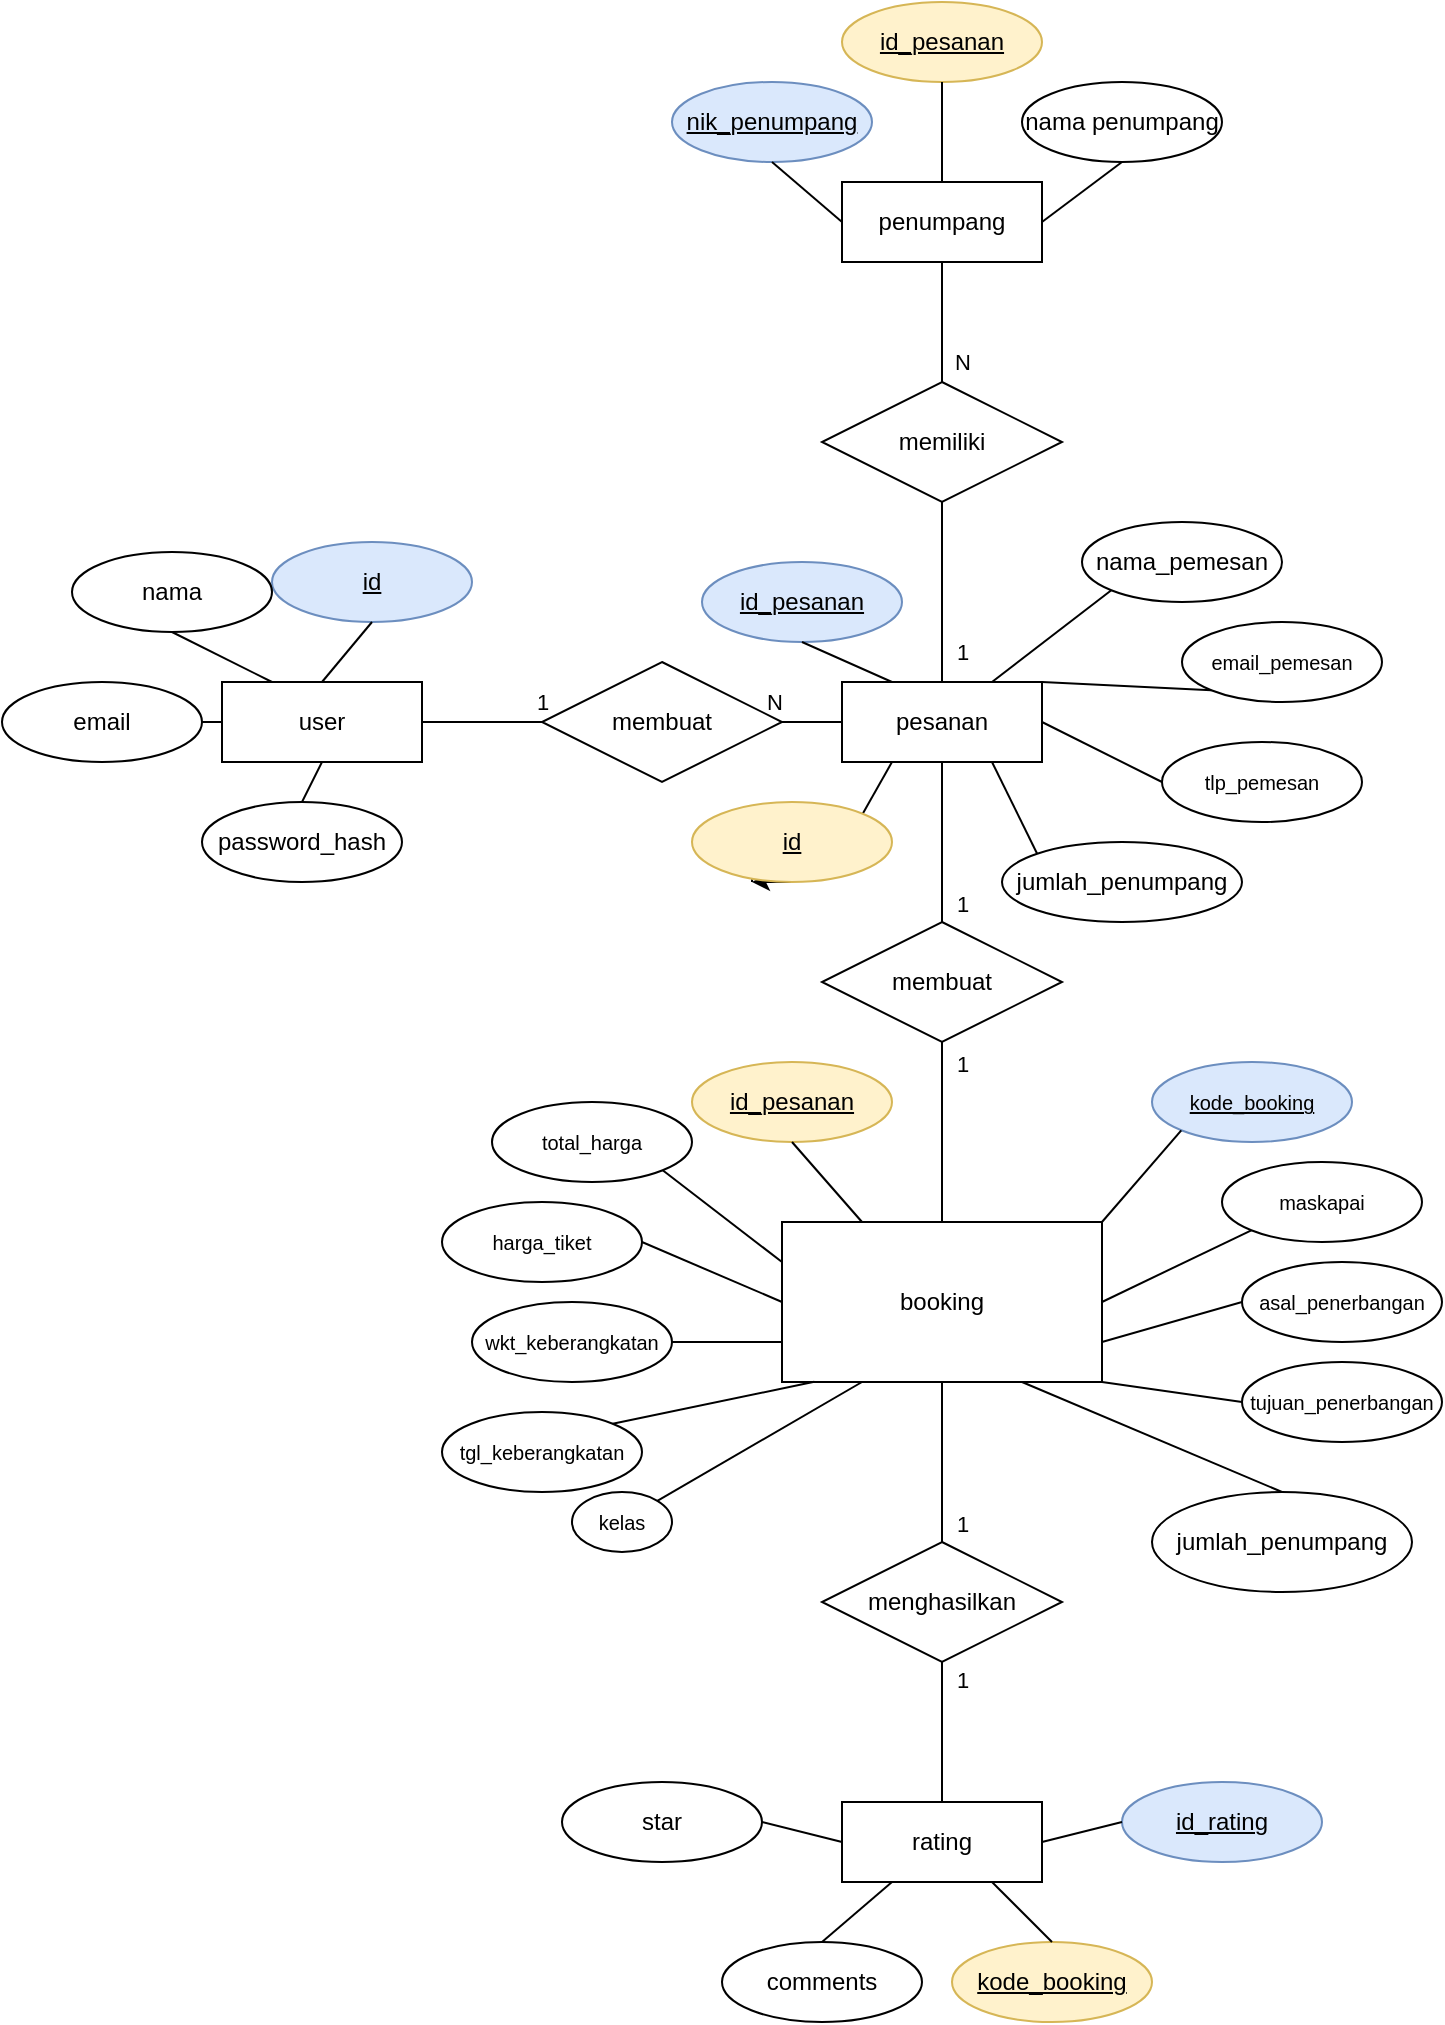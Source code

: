 <mxfile version="21.1.8" type="device">
  <diagram id="R2lEEEUBdFMjLlhIrx00" name="Page-1">
    <mxGraphModel dx="1050" dy="562" grid="1" gridSize="10" guides="1" tooltips="1" connect="1" arrows="1" fold="1" page="1" pageScale="1" pageWidth="850" pageHeight="1100" math="0" shadow="0" extFonts="Permanent Marker^https://fonts.googleapis.com/css?family=Permanent+Marker">
      <root>
        <mxCell id="0" />
        <mxCell id="1" parent="0" />
        <mxCell id="cbsw2s5uwA30YLcsl4jI-1" value="user" style="whiteSpace=wrap;html=1;align=center;" parent="1" vertex="1">
          <mxGeometry x="175" y="385" width="100" height="40" as="geometry" />
        </mxCell>
        <mxCell id="cbsw2s5uwA30YLcsl4jI-2" value="penumpang" style="whiteSpace=wrap;html=1;align=center;" parent="1" vertex="1">
          <mxGeometry x="485" y="135" width="100" height="40" as="geometry" />
        </mxCell>
        <mxCell id="cbsw2s5uwA30YLcsl4jI-5" value="pesanan" style="whiteSpace=wrap;html=1;align=center;" parent="1" vertex="1">
          <mxGeometry x="485" y="385" width="100" height="40" as="geometry" />
        </mxCell>
        <mxCell id="cbsw2s5uwA30YLcsl4jI-6" value="booking" style="whiteSpace=wrap;html=1;align=center;" parent="1" vertex="1">
          <mxGeometry x="455" y="655" width="160" height="80" as="geometry" />
        </mxCell>
        <mxCell id="cbsw2s5uwA30YLcsl4jI-8" value="" style="endArrow=none;html=1;rounded=0;entryX=0;entryY=0.5;entryDx=0;entryDy=0;exitX=1;exitY=0.5;exitDx=0;exitDy=0;" parent="1" source="cbsw2s5uwA30YLcsl4jI-9" target="cbsw2s5uwA30YLcsl4jI-1" edge="1">
          <mxGeometry width="50" height="50" relative="1" as="geometry">
            <mxPoint x="125" y="365" as="sourcePoint" />
            <mxPoint x="175" y="545" as="targetPoint" />
          </mxGeometry>
        </mxCell>
        <mxCell id="cbsw2s5uwA30YLcsl4jI-9" value="email" style="ellipse;whiteSpace=wrap;html=1;align=center;" parent="1" vertex="1">
          <mxGeometry x="65" y="385" width="100" height="40" as="geometry" />
        </mxCell>
        <mxCell id="cbsw2s5uwA30YLcsl4jI-10" value="id" style="ellipse;whiteSpace=wrap;html=1;align=center;fontStyle=4;fillColor=#dae8fc;strokeColor=#6c8ebf;" parent="1" vertex="1">
          <mxGeometry x="200" y="315" width="100" height="40" as="geometry" />
        </mxCell>
        <mxCell id="cbsw2s5uwA30YLcsl4jI-12" value="password_hash" style="ellipse;whiteSpace=wrap;html=1;align=center;" parent="1" vertex="1">
          <mxGeometry x="165" y="445" width="100" height="40" as="geometry" />
        </mxCell>
        <mxCell id="cbsw2s5uwA30YLcsl4jI-13" value="nama" style="ellipse;whiteSpace=wrap;html=1;align=center;" parent="1" vertex="1">
          <mxGeometry x="100" y="320" width="100" height="40" as="geometry" />
        </mxCell>
        <mxCell id="cbsw2s5uwA30YLcsl4jI-14" value="" style="endArrow=none;html=1;rounded=0;entryX=0.25;entryY=0;entryDx=0;entryDy=0;exitX=0.5;exitY=1;exitDx=0;exitDy=0;" parent="1" source="cbsw2s5uwA30YLcsl4jI-13" target="cbsw2s5uwA30YLcsl4jI-1" edge="1">
          <mxGeometry width="50" height="50" relative="1" as="geometry">
            <mxPoint x="75" y="375" as="sourcePoint" />
            <mxPoint x="185" y="395" as="targetPoint" />
          </mxGeometry>
        </mxCell>
        <mxCell id="cbsw2s5uwA30YLcsl4jI-16" value="" style="endArrow=none;html=1;rounded=0;entryX=0.5;entryY=0;entryDx=0;entryDy=0;exitX=0.5;exitY=1;exitDx=0;exitDy=0;" parent="1" source="cbsw2s5uwA30YLcsl4jI-10" target="cbsw2s5uwA30YLcsl4jI-1" edge="1">
          <mxGeometry width="50" height="50" relative="1" as="geometry">
            <mxPoint x="185" y="335" as="sourcePoint" />
            <mxPoint x="210" y="395" as="targetPoint" />
          </mxGeometry>
        </mxCell>
        <mxCell id="cbsw2s5uwA30YLcsl4jI-17" value="" style="endArrow=none;html=1;rounded=0;entryX=0.5;entryY=1;entryDx=0;entryDy=0;exitX=0.5;exitY=0;exitDx=0;exitDy=0;" parent="1" source="cbsw2s5uwA30YLcsl4jI-12" target="cbsw2s5uwA30YLcsl4jI-1" edge="1">
          <mxGeometry width="50" height="50" relative="1" as="geometry">
            <mxPoint x="75" y="375" as="sourcePoint" />
            <mxPoint x="185" y="395" as="targetPoint" />
          </mxGeometry>
        </mxCell>
        <mxCell id="cbsw2s5uwA30YLcsl4jI-21" value="membuat" style="shape=rhombus;perimeter=rhombusPerimeter;whiteSpace=wrap;html=1;align=center;" parent="1" vertex="1">
          <mxGeometry x="475" y="505" width="120" height="60" as="geometry" />
        </mxCell>
        <mxCell id="cbsw2s5uwA30YLcsl4jI-24" value="1" style="endArrow=none;html=1;rounded=0;entryX=0;entryY=0.5;entryDx=0;entryDy=0;exitX=1;exitY=0.5;exitDx=0;exitDy=0;" parent="1" source="cbsw2s5uwA30YLcsl4jI-1" edge="1">
          <mxGeometry x="0.714" y="10" width="50" height="50" relative="1" as="geometry">
            <mxPoint x="355" y="365" as="sourcePoint" />
            <mxPoint x="345" y="405" as="targetPoint" />
            <mxPoint as="offset" />
          </mxGeometry>
        </mxCell>
        <mxCell id="cbsw2s5uwA30YLcsl4jI-25" value="N" style="endArrow=none;html=1;rounded=0;entryX=0;entryY=0.5;entryDx=0;entryDy=0;exitX=1;exitY=0.5;exitDx=0;exitDy=0;" parent="1" target="cbsw2s5uwA30YLcsl4jI-5" edge="1">
          <mxGeometry x="-0.714" y="10" width="50" height="50" relative="1" as="geometry">
            <mxPoint x="445" y="405" as="sourcePoint" />
            <mxPoint x="435" y="365" as="targetPoint" />
            <mxPoint as="offset" />
          </mxGeometry>
        </mxCell>
        <mxCell id="cbsw2s5uwA30YLcsl4jI-26" value="1" style="endArrow=none;html=1;rounded=0;entryX=0.5;entryY=0;entryDx=0;entryDy=0;exitX=0.5;exitY=1;exitDx=0;exitDy=0;" parent="1" source="cbsw2s5uwA30YLcsl4jI-5" target="cbsw2s5uwA30YLcsl4jI-21" edge="1">
          <mxGeometry x="0.778" y="10" width="50" height="50" relative="1" as="geometry">
            <mxPoint x="375" y="385" as="sourcePoint" />
            <mxPoint x="445" y="375" as="targetPoint" />
            <mxPoint as="offset" />
          </mxGeometry>
        </mxCell>
        <mxCell id="cbsw2s5uwA30YLcsl4jI-27" value="1" style="endArrow=none;html=1;rounded=0;entryX=0.5;entryY=1;entryDx=0;entryDy=0;exitX=0.5;exitY=0;exitDx=0;exitDy=0;" parent="1" source="cbsw2s5uwA30YLcsl4jI-6" target="cbsw2s5uwA30YLcsl4jI-21" edge="1">
          <mxGeometry x="0.75" y="-10" width="50" height="50" relative="1" as="geometry">
            <mxPoint x="385" y="395" as="sourcePoint" />
            <mxPoint x="455" y="385" as="targetPoint" />
            <mxPoint as="offset" />
          </mxGeometry>
        </mxCell>
        <mxCell id="cbsw2s5uwA30YLcsl4jI-29" value="N" style="endArrow=none;html=1;rounded=0;entryX=0.5;entryY=0;entryDx=0;entryDy=0;exitX=0.5;exitY=1;exitDx=0;exitDy=0;" parent="1" source="cbsw2s5uwA30YLcsl4jI-2" target="_WI1TuEGPHx-UAho9HKx-4" edge="1">
          <mxGeometry x="0.66" y="10" width="50" height="50" relative="1" as="geometry">
            <mxPoint x="405" y="415" as="sourcePoint" />
            <mxPoint x="475" y="405" as="targetPoint" />
            <mxPoint as="offset" />
          </mxGeometry>
        </mxCell>
        <mxCell id="cbsw2s5uwA30YLcsl4jI-38" value="nama_pemesan" style="ellipse;whiteSpace=wrap;html=1;align=center;" parent="1" vertex="1">
          <mxGeometry x="605" y="305" width="100" height="40" as="geometry" />
        </mxCell>
        <mxCell id="cbsw2s5uwA30YLcsl4jI-39" value="id_pesanan" style="ellipse;whiteSpace=wrap;html=1;align=center;fontStyle=4;fillColor=#dae8fc;strokeColor=#6c8ebf;" parent="1" vertex="1">
          <mxGeometry x="415" y="325" width="100" height="40" as="geometry" />
        </mxCell>
        <mxCell id="cbsw2s5uwA30YLcsl4jI-40" value="&lt;font style=&quot;font-size: 10px;&quot;&gt;email_pemesan&lt;/font&gt;" style="ellipse;whiteSpace=wrap;html=1;align=center;" parent="1" vertex="1">
          <mxGeometry x="655" y="355" width="100" height="40" as="geometry" />
        </mxCell>
        <mxCell id="cbsw2s5uwA30YLcsl4jI-41" value="&lt;font style=&quot;font-size: 10px;&quot;&gt;tlp_pemesan&lt;/font&gt;" style="ellipse;whiteSpace=wrap;html=1;align=center;" parent="1" vertex="1">
          <mxGeometry x="645" y="415" width="100" height="40" as="geometry" />
        </mxCell>
        <mxCell id="cbsw2s5uwA30YLcsl4jI-42" value="jumlah_penumpang" style="ellipse;whiteSpace=wrap;html=1;align=center;" parent="1" vertex="1">
          <mxGeometry x="565" y="465" width="120" height="40" as="geometry" />
        </mxCell>
        <mxCell id="cbsw2s5uwA30YLcsl4jI-46" value="&lt;font style=&quot;font-size: 10px;&quot;&gt;kelas&lt;/font&gt;" style="ellipse;whiteSpace=wrap;html=1;align=center;" parent="1" vertex="1">
          <mxGeometry x="350" y="790" width="50" height="30" as="geometry" />
        </mxCell>
        <mxCell id="cbsw2s5uwA30YLcsl4jI-47" value="jumlah_penumpang" style="ellipse;whiteSpace=wrap;html=1;align=center;" parent="1" vertex="1">
          <mxGeometry x="640" y="790" width="130" height="50" as="geometry" />
        </mxCell>
        <mxCell id="cbsw2s5uwA30YLcsl4jI-48" value="" style="endArrow=none;html=1;rounded=0;entryX=0.5;entryY=1;entryDx=0;entryDy=0;exitX=0.25;exitY=0;exitDx=0;exitDy=0;" parent="1" source="cbsw2s5uwA30YLcsl4jI-5" target="cbsw2s5uwA30YLcsl4jI-39" edge="1">
          <mxGeometry width="50" height="50" relative="1" as="geometry">
            <mxPoint x="430" y="390" as="sourcePoint" />
            <mxPoint x="455" y="345" as="targetPoint" />
          </mxGeometry>
        </mxCell>
        <mxCell id="cbsw2s5uwA30YLcsl4jI-49" value="" style="endArrow=none;html=1;rounded=0;entryX=0;entryY=1;entryDx=0;entryDy=0;exitX=0.75;exitY=0;exitDx=0;exitDy=0;" parent="1" source="cbsw2s5uwA30YLcsl4jI-5" target="cbsw2s5uwA30YLcsl4jI-38" edge="1">
          <mxGeometry width="50" height="50" relative="1" as="geometry">
            <mxPoint x="440" y="400" as="sourcePoint" />
            <mxPoint x="465" y="355" as="targetPoint" />
          </mxGeometry>
        </mxCell>
        <mxCell id="cbsw2s5uwA30YLcsl4jI-50" value="" style="endArrow=none;html=1;rounded=0;entryX=0;entryY=1;entryDx=0;entryDy=0;exitX=1;exitY=0;exitDx=0;exitDy=0;" parent="1" source="cbsw2s5uwA30YLcsl4jI-5" target="cbsw2s5uwA30YLcsl4jI-40" edge="1">
          <mxGeometry width="50" height="50" relative="1" as="geometry">
            <mxPoint x="575" y="395" as="sourcePoint" />
            <mxPoint x="630" y="339" as="targetPoint" />
          </mxGeometry>
        </mxCell>
        <mxCell id="cbsw2s5uwA30YLcsl4jI-51" value="" style="endArrow=none;html=1;rounded=0;exitX=1;exitY=0.5;exitDx=0;exitDy=0;entryX=0;entryY=0.5;entryDx=0;entryDy=0;" parent="1" source="cbsw2s5uwA30YLcsl4jI-5" target="cbsw2s5uwA30YLcsl4jI-41" edge="1">
          <mxGeometry width="50" height="50" relative="1" as="geometry">
            <mxPoint x="585" y="405" as="sourcePoint" />
            <mxPoint x="635" y="395" as="targetPoint" />
          </mxGeometry>
        </mxCell>
        <mxCell id="cbsw2s5uwA30YLcsl4jI-52" value="" style="endArrow=none;html=1;rounded=0;entryX=0;entryY=0;entryDx=0;entryDy=0;exitX=0.75;exitY=1;exitDx=0;exitDy=0;" parent="1" source="cbsw2s5uwA30YLcsl4jI-5" target="cbsw2s5uwA30YLcsl4jI-42" edge="1">
          <mxGeometry width="50" height="50" relative="1" as="geometry">
            <mxPoint x="595" y="415" as="sourcePoint" />
            <mxPoint x="650" y="359" as="targetPoint" />
          </mxGeometry>
        </mxCell>
        <mxCell id="cbsw2s5uwA30YLcsl4jI-53" value="&lt;font style=&quot;font-size: 10px;&quot;&gt;kode_booking&lt;/font&gt;" style="ellipse;whiteSpace=wrap;html=1;align=center;fontStyle=4;fillColor=#dae8fc;strokeColor=#6c8ebf;" parent="1" vertex="1">
          <mxGeometry x="640" y="575" width="100" height="40" as="geometry" />
        </mxCell>
        <mxCell id="cbsw2s5uwA30YLcsl4jI-54" value="&lt;font style=&quot;font-size: 10px;&quot;&gt;asal_penerbangan&lt;/font&gt;" style="ellipse;whiteSpace=wrap;html=1;align=center;" parent="1" vertex="1">
          <mxGeometry x="685" y="675" width="100" height="40" as="geometry" />
        </mxCell>
        <mxCell id="cbsw2s5uwA30YLcsl4jI-55" value="&lt;font style=&quot;font-size: 10px;&quot;&gt;tujuan_penerbangan&lt;/font&gt;" style="ellipse;whiteSpace=wrap;html=1;align=center;" parent="1" vertex="1">
          <mxGeometry x="685" y="725" width="100" height="40" as="geometry" />
        </mxCell>
        <mxCell id="cbsw2s5uwA30YLcsl4jI-56" value="&lt;font style=&quot;font-size: 10px;&quot;&gt;maskapai&lt;/font&gt;" style="ellipse;whiteSpace=wrap;html=1;align=center;" parent="1" vertex="1">
          <mxGeometry x="675" y="625" width="100" height="40" as="geometry" />
        </mxCell>
        <mxCell id="cbsw2s5uwA30YLcsl4jI-58" value="id_pesanan" style="ellipse;whiteSpace=wrap;html=1;align=center;fontStyle=4;fillColor=#fff2cc;strokeColor=#d6b656;" parent="1" vertex="1">
          <mxGeometry x="485" y="45" width="100" height="40" as="geometry" />
        </mxCell>
        <mxCell id="cbsw2s5uwA30YLcsl4jI-59" value="&lt;u&gt;nik_penumpang&lt;/u&gt;" style="ellipse;whiteSpace=wrap;html=1;align=center;fillColor=#dae8fc;strokeColor=#6c8ebf;" parent="1" vertex="1">
          <mxGeometry x="400" y="85" width="100" height="40" as="geometry" />
        </mxCell>
        <mxCell id="cbsw2s5uwA30YLcsl4jI-65" value="" style="endArrow=none;html=1;rounded=0;entryX=0;entryY=1;entryDx=0;entryDy=0;exitX=1;exitY=0;exitDx=0;exitDy=0;" parent="1" source="cbsw2s5uwA30YLcsl4jI-6" target="cbsw2s5uwA30YLcsl4jI-53" edge="1">
          <mxGeometry width="50" height="50" relative="1" as="geometry">
            <mxPoint x="600" y="435" as="sourcePoint" />
            <mxPoint x="660" y="481" as="targetPoint" />
          </mxGeometry>
        </mxCell>
        <mxCell id="cbsw2s5uwA30YLcsl4jI-66" value="" style="endArrow=none;html=1;rounded=0;entryX=0;entryY=1;entryDx=0;entryDy=0;exitX=1;exitY=0.5;exitDx=0;exitDy=0;" parent="1" source="cbsw2s5uwA30YLcsl4jI-6" target="cbsw2s5uwA30YLcsl4jI-56" edge="1">
          <mxGeometry width="50" height="50" relative="1" as="geometry">
            <mxPoint x="600" y="665" as="sourcePoint" />
            <mxPoint x="645" y="605" as="targetPoint" />
          </mxGeometry>
        </mxCell>
        <mxCell id="cbsw2s5uwA30YLcsl4jI-67" value="" style="endArrow=none;html=1;rounded=0;entryX=0;entryY=0.5;entryDx=0;entryDy=0;exitX=1;exitY=0.75;exitDx=0;exitDy=0;" parent="1" source="cbsw2s5uwA30YLcsl4jI-6" target="cbsw2s5uwA30YLcsl4jI-54" edge="1">
          <mxGeometry width="50" height="50" relative="1" as="geometry">
            <mxPoint x="610" y="675" as="sourcePoint" />
            <mxPoint x="655" y="615" as="targetPoint" />
          </mxGeometry>
        </mxCell>
        <mxCell id="cbsw2s5uwA30YLcsl4jI-68" value="" style="endArrow=none;html=1;rounded=0;entryX=0;entryY=0.5;entryDx=0;entryDy=0;exitX=1;exitY=1;exitDx=0;exitDy=0;" parent="1" source="cbsw2s5uwA30YLcsl4jI-6" target="cbsw2s5uwA30YLcsl4jI-55" edge="1">
          <mxGeometry width="50" height="50" relative="1" as="geometry">
            <mxPoint x="620" y="685" as="sourcePoint" />
            <mxPoint x="665" y="625" as="targetPoint" />
          </mxGeometry>
        </mxCell>
        <mxCell id="cbsw2s5uwA30YLcsl4jI-69" value="" style="endArrow=none;html=1;rounded=0;entryX=0.5;entryY=0;entryDx=0;entryDy=0;exitX=0.75;exitY=1;exitDx=0;exitDy=0;" parent="1" source="cbsw2s5uwA30YLcsl4jI-6" target="cbsw2s5uwA30YLcsl4jI-47" edge="1">
          <mxGeometry width="50" height="50" relative="1" as="geometry">
            <mxPoint x="630" y="695" as="sourcePoint" />
            <mxPoint x="675" y="635" as="targetPoint" />
          </mxGeometry>
        </mxCell>
        <mxCell id="cbsw2s5uwA30YLcsl4jI-70" value="" style="endArrow=none;html=1;rounded=0;entryX=1;entryY=0;entryDx=0;entryDy=0;exitX=0.25;exitY=1;exitDx=0;exitDy=0;" parent="1" source="cbsw2s5uwA30YLcsl4jI-6" target="cbsw2s5uwA30YLcsl4jI-46" edge="1">
          <mxGeometry width="50" height="50" relative="1" as="geometry">
            <mxPoint x="640" y="705" as="sourcePoint" />
            <mxPoint x="685" y="645" as="targetPoint" />
          </mxGeometry>
        </mxCell>
        <mxCell id="cbsw2s5uwA30YLcsl4jI-75" value="" style="endArrow=none;html=1;rounded=0;entryX=0.5;entryY=1;entryDx=0;entryDy=0;exitX=0.5;exitY=0;exitDx=0;exitDy=0;" parent="1" source="cbsw2s5uwA30YLcsl4jI-2" target="cbsw2s5uwA30YLcsl4jI-58" edge="1">
          <mxGeometry width="50" height="50" relative="1" as="geometry">
            <mxPoint x="245" y="675" as="sourcePoint" />
            <mxPoint x="245" y="625" as="targetPoint" />
          </mxGeometry>
        </mxCell>
        <mxCell id="cbsw2s5uwA30YLcsl4jI-77" value="" style="endArrow=none;html=1;rounded=0;entryX=0.5;entryY=1;entryDx=0;entryDy=0;exitX=0;exitY=0.5;exitDx=0;exitDy=0;" parent="1" source="cbsw2s5uwA30YLcsl4jI-2" target="cbsw2s5uwA30YLcsl4jI-59" edge="1">
          <mxGeometry width="50" height="50" relative="1" as="geometry">
            <mxPoint x="265" y="695" as="sourcePoint" />
            <mxPoint x="265" y="645" as="targetPoint" />
          </mxGeometry>
        </mxCell>
        <mxCell id="cbsw2s5uwA30YLcsl4jI-82" value="nama penumpang" style="ellipse;whiteSpace=wrap;html=1;align=center;" parent="1" vertex="1">
          <mxGeometry x="575" y="85" width="100" height="40" as="geometry" />
        </mxCell>
        <mxCell id="cbsw2s5uwA30YLcsl4jI-83" value="" style="endArrow=none;html=1;rounded=0;entryX=0.5;entryY=1;entryDx=0;entryDy=0;exitX=1;exitY=0.5;exitDx=0;exitDy=0;" parent="1" source="cbsw2s5uwA30YLcsl4jI-2" target="cbsw2s5uwA30YLcsl4jI-82" edge="1">
          <mxGeometry width="50" height="50" relative="1" as="geometry">
            <mxPoint x="210" y="705" as="sourcePoint" />
            <mxPoint x="185" y="765" as="targetPoint" />
          </mxGeometry>
        </mxCell>
        <mxCell id="cbsw2s5uwA30YLcsl4jI-87" style="edgeStyle=orthogonalEdgeStyle;rounded=0;orthogonalLoop=1;jettySize=auto;html=1;exitX=0.5;exitY=1;exitDx=0;exitDy=0;" parent="1" source="_WI1TuEGPHx-UAho9HKx-16" edge="1">
          <mxGeometry relative="1" as="geometry">
            <mxPoint x="440" y="485" as="sourcePoint" />
            <mxPoint x="440" y="485" as="targetPoint" />
          </mxGeometry>
        </mxCell>
        <mxCell id="_WI1TuEGPHx-UAho9HKx-1" value="membuat" style="shape=rhombus;perimeter=rhombusPerimeter;whiteSpace=wrap;html=1;align=center;" parent="1" vertex="1">
          <mxGeometry x="335" y="375" width="120" height="60" as="geometry" />
        </mxCell>
        <mxCell id="_WI1TuEGPHx-UAho9HKx-4" value="memiliki" style="shape=rhombus;perimeter=rhombusPerimeter;whiteSpace=wrap;html=1;align=center;" parent="1" vertex="1">
          <mxGeometry x="475" y="235" width="120" height="60" as="geometry" />
        </mxCell>
        <mxCell id="_WI1TuEGPHx-UAho9HKx-5" value="1" style="endArrow=none;html=1;rounded=0;entryX=0.5;entryY=0;entryDx=0;entryDy=0;exitX=0.5;exitY=1;exitDx=0;exitDy=0;" parent="1" source="_WI1TuEGPHx-UAho9HKx-4" target="cbsw2s5uwA30YLcsl4jI-5" edge="1">
          <mxGeometry x="0.667" y="10" width="50" height="50" relative="1" as="geometry">
            <mxPoint x="575" y="185" as="sourcePoint" />
            <mxPoint x="575" y="265" as="targetPoint" />
            <mxPoint as="offset" />
          </mxGeometry>
        </mxCell>
        <mxCell id="_WI1TuEGPHx-UAho9HKx-6" value="&lt;font style=&quot;font-size: 10px;&quot;&gt;tgl_keberangkatan&lt;/font&gt;" style="ellipse;whiteSpace=wrap;html=1;align=center;" parent="1" vertex="1">
          <mxGeometry x="285" y="750" width="100" height="40" as="geometry" />
        </mxCell>
        <mxCell id="_WI1TuEGPHx-UAho9HKx-7" value="" style="endArrow=none;html=1;rounded=0;entryX=1;entryY=0;entryDx=0;entryDy=0;exitX=0.101;exitY=0.999;exitDx=0;exitDy=0;exitPerimeter=0;" parent="1" source="cbsw2s5uwA30YLcsl4jI-6" target="_WI1TuEGPHx-UAho9HKx-6" edge="1">
          <mxGeometry width="50" height="50" relative="1" as="geometry">
            <mxPoint x="470" y="600" as="sourcePoint" />
            <mxPoint x="615" y="550" as="targetPoint" />
          </mxGeometry>
        </mxCell>
        <mxCell id="_WI1TuEGPHx-UAho9HKx-8" value="&lt;font style=&quot;font-size: 10px;&quot;&gt;wkt_keberangkatan&lt;/font&gt;" style="ellipse;whiteSpace=wrap;html=1;align=center;" parent="1" vertex="1">
          <mxGeometry x="300" y="695" width="100" height="40" as="geometry" />
        </mxCell>
        <mxCell id="_WI1TuEGPHx-UAho9HKx-9" value="" style="endArrow=none;html=1;rounded=0;entryX=1;entryY=0.5;entryDx=0;entryDy=0;exitX=0;exitY=0.75;exitDx=0;exitDy=0;" parent="1" source="cbsw2s5uwA30YLcsl4jI-6" target="_WI1TuEGPHx-UAho9HKx-8" edge="1">
          <mxGeometry width="50" height="50" relative="1" as="geometry">
            <mxPoint x="525" y="685" as="sourcePoint" />
            <mxPoint x="625" y="560" as="targetPoint" />
          </mxGeometry>
        </mxCell>
        <mxCell id="_WI1TuEGPHx-UAho9HKx-10" value="&lt;font style=&quot;font-size: 10px;&quot;&gt;harga_tiket&lt;/font&gt;" style="ellipse;whiteSpace=wrap;html=1;align=center;" parent="1" vertex="1">
          <mxGeometry x="285" y="645" width="100" height="40" as="geometry" />
        </mxCell>
        <mxCell id="_WI1TuEGPHx-UAho9HKx-11" value="" style="endArrow=none;html=1;rounded=0;entryX=1;entryY=0.5;entryDx=0;entryDy=0;exitX=0;exitY=0.5;exitDx=0;exitDy=0;" parent="1" source="cbsw2s5uwA30YLcsl4jI-6" target="_WI1TuEGPHx-UAho9HKx-10" edge="1">
          <mxGeometry width="50" height="50" relative="1" as="geometry">
            <mxPoint x="445" y="665" as="sourcePoint" />
            <mxPoint x="615" y="510" as="targetPoint" />
          </mxGeometry>
        </mxCell>
        <mxCell id="_WI1TuEGPHx-UAho9HKx-12" value="&lt;font style=&quot;font-size: 10px;&quot;&gt;total_harga&lt;/font&gt;" style="ellipse;whiteSpace=wrap;html=1;align=center;" parent="1" vertex="1">
          <mxGeometry x="310" y="595" width="100" height="40" as="geometry" />
        </mxCell>
        <mxCell id="_WI1TuEGPHx-UAho9HKx-13" value="" style="endArrow=none;html=1;rounded=0;entryX=1;entryY=1;entryDx=0;entryDy=0;exitX=0;exitY=0.25;exitDx=0;exitDy=0;" parent="1" source="cbsw2s5uwA30YLcsl4jI-6" target="_WI1TuEGPHx-UAho9HKx-12" edge="1">
          <mxGeometry width="50" height="50" relative="1" as="geometry">
            <mxPoint x="465" y="705" as="sourcePoint" />
            <mxPoint x="625" y="520" as="targetPoint" />
          </mxGeometry>
        </mxCell>
        <mxCell id="_WI1TuEGPHx-UAho9HKx-14" value="id_pesanan" style="ellipse;whiteSpace=wrap;html=1;align=center;fontStyle=4;fillColor=#fff2cc;strokeColor=#d6b656;" parent="1" vertex="1">
          <mxGeometry x="410" y="575" width="100" height="40" as="geometry" />
        </mxCell>
        <mxCell id="_WI1TuEGPHx-UAho9HKx-15" value="" style="endArrow=none;html=1;rounded=0;entryX=0.5;entryY=1;entryDx=0;entryDy=0;exitX=0.25;exitY=0;exitDx=0;exitDy=0;" parent="1" source="cbsw2s5uwA30YLcsl4jI-6" target="_WI1TuEGPHx-UAho9HKx-14" edge="1">
          <mxGeometry width="50" height="50" relative="1" as="geometry">
            <mxPoint x="500" y="655" as="sourcePoint" />
            <mxPoint x="230" y="1125" as="targetPoint" />
          </mxGeometry>
        </mxCell>
        <mxCell id="_WI1TuEGPHx-UAho9HKx-17" value="" style="endArrow=none;html=1;rounded=0;entryX=0.25;entryY=1;entryDx=0;entryDy=0;exitX=1;exitY=0;exitDx=0;exitDy=0;" parent="1" source="_WI1TuEGPHx-UAho9HKx-16" target="cbsw2s5uwA30YLcsl4jI-5" edge="1">
          <mxGeometry width="50" height="50" relative="1" as="geometry">
            <mxPoint x="352.5" y="485" as="sourcePoint" />
            <mxPoint x="542.5" y="435" as="targetPoint" />
          </mxGeometry>
        </mxCell>
        <mxCell id="_WI1TuEGPHx-UAho9HKx-18" value="" style="edgeStyle=orthogonalEdgeStyle;rounded=0;orthogonalLoop=1;jettySize=auto;html=1;exitX=0.5;exitY=1;exitDx=0;exitDy=0;" parent="1" target="_WI1TuEGPHx-UAho9HKx-16" edge="1">
          <mxGeometry relative="1" as="geometry">
            <mxPoint x="440" y="485" as="sourcePoint" />
            <mxPoint x="440" y="485" as="targetPoint" />
          </mxGeometry>
        </mxCell>
        <mxCell id="_WI1TuEGPHx-UAho9HKx-16" value="id" style="ellipse;whiteSpace=wrap;html=1;align=center;fontStyle=4;fillColor=#fff2cc;strokeColor=#d6b656;" parent="1" vertex="1">
          <mxGeometry x="410" y="445" width="100" height="40" as="geometry" />
        </mxCell>
        <mxCell id="_WI1TuEGPHx-UAho9HKx-19" value="menghasilkan" style="shape=rhombus;perimeter=rhombusPerimeter;whiteSpace=wrap;html=1;align=center;" parent="1" vertex="1">
          <mxGeometry x="475" y="815" width="120" height="60" as="geometry" />
        </mxCell>
        <mxCell id="_WI1TuEGPHx-UAho9HKx-20" value="1" style="endArrow=none;html=1;rounded=0;entryX=0.5;entryY=0;entryDx=0;entryDy=0;exitX=0.5;exitY=1;exitDx=0;exitDy=0;" parent="1" source="cbsw2s5uwA30YLcsl4jI-6" target="_WI1TuEGPHx-UAho9HKx-19" edge="1">
          <mxGeometry x="0.778" y="10" width="50" height="50" relative="1" as="geometry">
            <mxPoint x="535" y="735" as="sourcePoint" />
            <mxPoint x="445" y="685" as="targetPoint" />
            <mxPoint as="offset" />
          </mxGeometry>
        </mxCell>
        <mxCell id="_WI1TuEGPHx-UAho9HKx-21" value="1" style="endArrow=none;html=1;rounded=0;entryX=0.5;entryY=1;entryDx=0;entryDy=0;exitX=0.5;exitY=0;exitDx=0;exitDy=0;" parent="1" source="_WI1TuEGPHx-UAho9HKx-22" target="_WI1TuEGPHx-UAho9HKx-19" edge="1">
          <mxGeometry x="0.75" y="-10" width="50" height="50" relative="1" as="geometry">
            <mxPoint x="535" y="935" as="sourcePoint" />
            <mxPoint x="455" y="695" as="targetPoint" />
            <mxPoint as="offset" />
          </mxGeometry>
        </mxCell>
        <mxCell id="_WI1TuEGPHx-UAho9HKx-22" value="rating" style="whiteSpace=wrap;html=1;align=center;" parent="1" vertex="1">
          <mxGeometry x="485" y="945" width="100" height="40" as="geometry" />
        </mxCell>
        <mxCell id="_WI1TuEGPHx-UAho9HKx-23" value="" style="endArrow=none;html=1;rounded=0;entryX=0.25;entryY=1;entryDx=0;entryDy=0;exitX=0.5;exitY=0;exitDx=0;exitDy=0;" parent="1" source="_WI1TuEGPHx-UAho9HKx-24" target="_WI1TuEGPHx-UAho9HKx-22" edge="1">
          <mxGeometry width="50" height="50" relative="1" as="geometry">
            <mxPoint x="475" y="1005" as="sourcePoint" />
            <mxPoint x="525" y="1185" as="targetPoint" />
          </mxGeometry>
        </mxCell>
        <mxCell id="_WI1TuEGPHx-UAho9HKx-24" value="comments" style="ellipse;whiteSpace=wrap;html=1;align=center;" parent="1" vertex="1">
          <mxGeometry x="425" y="1015" width="100" height="40" as="geometry" />
        </mxCell>
        <mxCell id="_WI1TuEGPHx-UAho9HKx-25" value="id_rating" style="ellipse;whiteSpace=wrap;html=1;align=center;fontStyle=4;fillColor=#dae8fc;strokeColor=#6c8ebf;" parent="1" vertex="1">
          <mxGeometry x="625" y="935" width="100" height="40" as="geometry" />
        </mxCell>
        <mxCell id="_WI1TuEGPHx-UAho9HKx-26" value="&lt;u&gt;kode_booking&lt;/u&gt;" style="ellipse;whiteSpace=wrap;html=1;align=center;fillColor=#fff2cc;strokeColor=#d6b656;" parent="1" vertex="1">
          <mxGeometry x="540" y="1015" width="100" height="40" as="geometry" />
        </mxCell>
        <mxCell id="_WI1TuEGPHx-UAho9HKx-27" value="star" style="ellipse;whiteSpace=wrap;html=1;align=center;" parent="1" vertex="1">
          <mxGeometry x="345" y="935" width="100" height="40" as="geometry" />
        </mxCell>
        <mxCell id="_WI1TuEGPHx-UAho9HKx-28" value="" style="endArrow=none;html=1;rounded=0;exitX=1;exitY=0.5;exitDx=0;exitDy=0;" parent="1" source="_WI1TuEGPHx-UAho9HKx-27" edge="1">
          <mxGeometry width="50" height="50" relative="1" as="geometry">
            <mxPoint x="425" y="1015" as="sourcePoint" />
            <mxPoint x="485" y="965" as="targetPoint" />
          </mxGeometry>
        </mxCell>
        <mxCell id="_WI1TuEGPHx-UAho9HKx-29" value="" style="endArrow=none;html=1;rounded=0;entryX=1;entryY=0.5;entryDx=0;entryDy=0;exitX=0;exitY=0.5;exitDx=0;exitDy=0;" parent="1" source="_WI1TuEGPHx-UAho9HKx-25" target="_WI1TuEGPHx-UAho9HKx-22" edge="1">
          <mxGeometry width="50" height="50" relative="1" as="geometry">
            <mxPoint x="535" y="975" as="sourcePoint" />
            <mxPoint x="560" y="1035" as="targetPoint" />
          </mxGeometry>
        </mxCell>
        <mxCell id="_WI1TuEGPHx-UAho9HKx-30" value="" style="endArrow=none;html=1;rounded=0;entryX=0.75;entryY=1;entryDx=0;entryDy=0;exitX=0.5;exitY=0;exitDx=0;exitDy=0;" parent="1" source="_WI1TuEGPHx-UAho9HKx-26" target="_WI1TuEGPHx-UAho9HKx-22" edge="1">
          <mxGeometry width="50" height="50" relative="1" as="geometry">
            <mxPoint x="425" y="1015" as="sourcePoint" />
            <mxPoint x="535" y="1035" as="targetPoint" />
          </mxGeometry>
        </mxCell>
      </root>
    </mxGraphModel>
  </diagram>
</mxfile>

